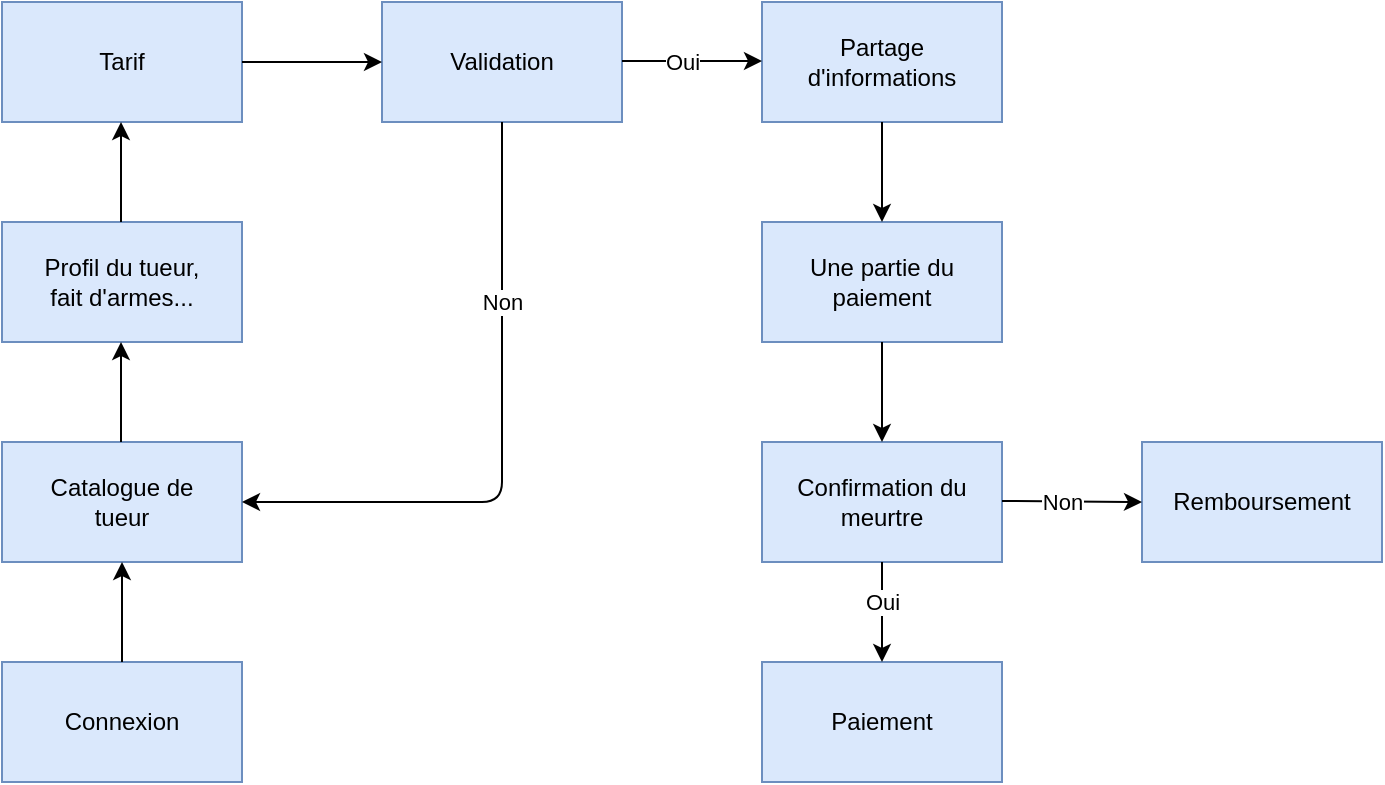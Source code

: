 <mxfile version="13.7.9" type="github" pages="2">
  <diagram id="qxKtfwVfe7dL044rw6AW" name="Idryss">
    <mxGraphModel dx="1422" dy="762" grid="1" gridSize="10" guides="1" tooltips="1" connect="1" arrows="1" fold="1" page="1" pageScale="1" pageWidth="827" pageHeight="1169" math="0" shadow="0">
      <root>
        <mxCell id="9F5hkr3CROsdW2IMc62M-0" />
        <mxCell id="9F5hkr3CROsdW2IMc62M-1" parent="9F5hkr3CROsdW2IMc62M-0" />
        <mxCell id="6q-U7BbYaTHwWy9e8qLr-0" value="Connexion" style="rounded=0;whiteSpace=wrap;html=1;fillColor=#dae8fc;strokeColor=#6c8ebf;" vertex="1" parent="9F5hkr3CROsdW2IMc62M-1">
          <mxGeometry x="100" y="460" width="120" height="60" as="geometry" />
        </mxCell>
        <mxCell id="6q-U7BbYaTHwWy9e8qLr-1" value="Catalogue de&lt;br&gt;tueur" style="rounded=0;whiteSpace=wrap;html=1;fillColor=#dae8fc;strokeColor=#6c8ebf;" vertex="1" parent="9F5hkr3CROsdW2IMc62M-1">
          <mxGeometry x="100" y="350" width="120" height="60" as="geometry" />
        </mxCell>
        <mxCell id="6q-U7BbYaTHwWy9e8qLr-2" value="Profil du tueur,&lt;br&gt;fait d&#39;armes..." style="rounded=0;whiteSpace=wrap;html=1;fillColor=#dae8fc;strokeColor=#6c8ebf;" vertex="1" parent="9F5hkr3CROsdW2IMc62M-1">
          <mxGeometry x="100" y="240" width="120" height="60" as="geometry" />
        </mxCell>
        <mxCell id="6q-U7BbYaTHwWy9e8qLr-3" value="Tarif" style="rounded=0;whiteSpace=wrap;html=1;fillColor=#dae8fc;strokeColor=#6c8ebf;" vertex="1" parent="9F5hkr3CROsdW2IMc62M-1">
          <mxGeometry x="100" y="130" width="120" height="60" as="geometry" />
        </mxCell>
        <mxCell id="6q-U7BbYaTHwWy9e8qLr-4" value="Validation" style="rounded=0;whiteSpace=wrap;html=1;fillColor=#dae8fc;strokeColor=#6c8ebf;" vertex="1" parent="9F5hkr3CROsdW2IMc62M-1">
          <mxGeometry x="290" y="130" width="120" height="60" as="geometry" />
        </mxCell>
        <mxCell id="6q-U7BbYaTHwWy9e8qLr-5" value="Partage&lt;br&gt;d&#39;informations" style="rounded=0;whiteSpace=wrap;html=1;fillColor=#dae8fc;strokeColor=#6c8ebf;" vertex="1" parent="9F5hkr3CROsdW2IMc62M-1">
          <mxGeometry x="480" y="130" width="120" height="60" as="geometry" />
        </mxCell>
        <mxCell id="6q-U7BbYaTHwWy9e8qLr-6" value="Une partie du&lt;br&gt;paiement" style="rounded=0;whiteSpace=wrap;html=1;fillColor=#dae8fc;strokeColor=#6c8ebf;" vertex="1" parent="9F5hkr3CROsdW2IMc62M-1">
          <mxGeometry x="480" y="240" width="120" height="60" as="geometry" />
        </mxCell>
        <mxCell id="6q-U7BbYaTHwWy9e8qLr-7" value="Confirmation du meurtre" style="rounded=0;whiteSpace=wrap;html=1;fillColor=#dae8fc;strokeColor=#6c8ebf;" vertex="1" parent="9F5hkr3CROsdW2IMc62M-1">
          <mxGeometry x="480" y="350" width="120" height="60" as="geometry" />
        </mxCell>
        <mxCell id="6q-U7BbYaTHwWy9e8qLr-8" value="Paiement" style="rounded=0;whiteSpace=wrap;html=1;fillColor=#dae8fc;strokeColor=#6c8ebf;" vertex="1" parent="9F5hkr3CROsdW2IMc62M-1">
          <mxGeometry x="480" y="460" width="120" height="60" as="geometry" />
        </mxCell>
        <mxCell id="6q-U7BbYaTHwWy9e8qLr-9" value="Remboursement" style="rounded=0;whiteSpace=wrap;html=1;fillColor=#dae8fc;strokeColor=#6c8ebf;" vertex="1" parent="9F5hkr3CROsdW2IMc62M-1">
          <mxGeometry x="670" y="350" width="120" height="60" as="geometry" />
        </mxCell>
        <mxCell id="6q-U7BbYaTHwWy9e8qLr-10" value="" style="endArrow=classic;html=1;exitX=0.5;exitY=0;exitDx=0;exitDy=0;entryX=0.5;entryY=1;entryDx=0;entryDy=0;" edge="1" parent="9F5hkr3CROsdW2IMc62M-1" source="6q-U7BbYaTHwWy9e8qLr-0" target="6q-U7BbYaTHwWy9e8qLr-1">
          <mxGeometry width="50" height="50" relative="1" as="geometry">
            <mxPoint x="350" y="420" as="sourcePoint" />
            <mxPoint x="400" y="370" as="targetPoint" />
          </mxGeometry>
        </mxCell>
        <mxCell id="6q-U7BbYaTHwWy9e8qLr-11" value="" style="endArrow=classic;html=1;exitX=0.5;exitY=0;exitDx=0;exitDy=0;entryX=0.5;entryY=1;entryDx=0;entryDy=0;" edge="1" parent="9F5hkr3CROsdW2IMc62M-1">
          <mxGeometry width="50" height="50" relative="1" as="geometry">
            <mxPoint x="159.5" y="350" as="sourcePoint" />
            <mxPoint x="159.5" y="300" as="targetPoint" />
          </mxGeometry>
        </mxCell>
        <mxCell id="6q-U7BbYaTHwWy9e8qLr-12" value="" style="endArrow=classic;html=1;exitX=0.5;exitY=0;exitDx=0;exitDy=0;entryX=0.5;entryY=1;entryDx=0;entryDy=0;" edge="1" parent="9F5hkr3CROsdW2IMc62M-1">
          <mxGeometry width="50" height="50" relative="1" as="geometry">
            <mxPoint x="159.5" y="240" as="sourcePoint" />
            <mxPoint x="159.5" y="190" as="targetPoint" />
          </mxGeometry>
        </mxCell>
        <mxCell id="6q-U7BbYaTHwWy9e8qLr-13" value="" style="endArrow=classic;html=1;exitX=1;exitY=0.5;exitDx=0;exitDy=0;entryX=0;entryY=0.5;entryDx=0;entryDy=0;" edge="1" parent="9F5hkr3CROsdW2IMc62M-1" source="6q-U7BbYaTHwWy9e8qLr-3" target="6q-U7BbYaTHwWy9e8qLr-4">
          <mxGeometry width="50" height="50" relative="1" as="geometry">
            <mxPoint x="250" y="190" as="sourcePoint" />
            <mxPoint x="250" y="140" as="targetPoint" />
          </mxGeometry>
        </mxCell>
        <mxCell id="6q-U7BbYaTHwWy9e8qLr-14" value="" style="endArrow=classic;html=1;exitX=1;exitY=0.5;exitDx=0;exitDy=0;entryX=0;entryY=0.5;entryDx=0;entryDy=0;" edge="1" parent="9F5hkr3CROsdW2IMc62M-1">
          <mxGeometry width="50" height="50" relative="1" as="geometry">
            <mxPoint x="410" y="159.5" as="sourcePoint" />
            <mxPoint x="480" y="159.5" as="targetPoint" />
          </mxGeometry>
        </mxCell>
        <mxCell id="3GQKLL4JgbFitVBlbtSY-3" value="Oui" style="edgeLabel;html=1;align=center;verticalAlign=middle;resizable=0;points=[];" vertex="1" connectable="0" parent="6q-U7BbYaTHwWy9e8qLr-14">
          <mxGeometry x="-0.486" y="-1" relative="1" as="geometry">
            <mxPoint x="12" y="-0.5" as="offset" />
          </mxGeometry>
        </mxCell>
        <mxCell id="6q-U7BbYaTHwWy9e8qLr-15" value="" style="endArrow=classic;html=1;exitX=0.5;exitY=1;exitDx=0;exitDy=0;entryX=0.5;entryY=0;entryDx=0;entryDy=0;" edge="1" parent="9F5hkr3CROsdW2IMc62M-1" source="6q-U7BbYaTHwWy9e8qLr-5" target="6q-U7BbYaTHwWy9e8qLr-6">
          <mxGeometry width="50" height="50" relative="1" as="geometry">
            <mxPoint x="169.5" y="250" as="sourcePoint" />
            <mxPoint x="169.5" y="200" as="targetPoint" />
          </mxGeometry>
        </mxCell>
        <mxCell id="6q-U7BbYaTHwWy9e8qLr-16" value="" style="endArrow=classic;html=1;exitX=0.5;exitY=1;exitDx=0;exitDy=0;entryX=0.5;entryY=0;entryDx=0;entryDy=0;" edge="1" parent="9F5hkr3CROsdW2IMc62M-1" source="6q-U7BbYaTHwWy9e8qLr-6" target="6q-U7BbYaTHwWy9e8qLr-7">
          <mxGeometry width="50" height="50" relative="1" as="geometry">
            <mxPoint x="550" y="200" as="sourcePoint" />
            <mxPoint x="550" y="250" as="targetPoint" />
          </mxGeometry>
        </mxCell>
        <mxCell id="6q-U7BbYaTHwWy9e8qLr-17" value="" style="endArrow=classic;html=1;exitX=0.5;exitY=1;exitDx=0;exitDy=0;entryX=0.5;entryY=0;entryDx=0;entryDy=0;" edge="1" parent="9F5hkr3CROsdW2IMc62M-1" source="6q-U7BbYaTHwWy9e8qLr-7" target="6q-U7BbYaTHwWy9e8qLr-8">
          <mxGeometry width="50" height="50" relative="1" as="geometry">
            <mxPoint x="550" y="310" as="sourcePoint" />
            <mxPoint x="550" y="360" as="targetPoint" />
            <Array as="points" />
          </mxGeometry>
        </mxCell>
        <mxCell id="3GQKLL4JgbFitVBlbtSY-0" value="Oui" style="edgeLabel;html=1;align=center;verticalAlign=middle;resizable=0;points=[];" vertex="1" connectable="0" parent="6q-U7BbYaTHwWy9e8qLr-17">
          <mxGeometry x="-0.44" y="-1" relative="1" as="geometry">
            <mxPoint x="1" y="6" as="offset" />
          </mxGeometry>
        </mxCell>
        <mxCell id="3GQKLL4JgbFitVBlbtSY-1" value="" style="endArrow=classic;html=1;exitX=1;exitY=0.5;exitDx=0;exitDy=0;entryX=0;entryY=0.5;entryDx=0;entryDy=0;" edge="1" parent="9F5hkr3CROsdW2IMc62M-1" target="6q-U7BbYaTHwWy9e8qLr-9">
          <mxGeometry width="50" height="50" relative="1" as="geometry">
            <mxPoint x="600" y="379.5" as="sourcePoint" />
            <mxPoint x="670" y="379.5" as="targetPoint" />
          </mxGeometry>
        </mxCell>
        <mxCell id="3GQKLL4JgbFitVBlbtSY-2" value="Non" style="edgeLabel;html=1;align=center;verticalAlign=middle;resizable=0;points=[];" vertex="1" connectable="0" parent="3GQKLL4JgbFitVBlbtSY-1">
          <mxGeometry x="-0.314" y="-1" relative="1" as="geometry">
            <mxPoint x="6.01" y="-0.67" as="offset" />
          </mxGeometry>
        </mxCell>
        <mxCell id="3GQKLL4JgbFitVBlbtSY-4" value="" style="endArrow=classic;html=1;exitX=0.5;exitY=1;exitDx=0;exitDy=0;entryX=1;entryY=0.5;entryDx=0;entryDy=0;" edge="1" parent="9F5hkr3CROsdW2IMc62M-1" source="6q-U7BbYaTHwWy9e8qLr-4" target="6q-U7BbYaTHwWy9e8qLr-1">
          <mxGeometry width="50" height="50" relative="1" as="geometry">
            <mxPoint x="390" y="480" as="sourcePoint" />
            <mxPoint x="230" y="390" as="targetPoint" />
            <Array as="points">
              <mxPoint x="350" y="380" />
            </Array>
          </mxGeometry>
        </mxCell>
        <mxCell id="3GQKLL4JgbFitVBlbtSY-5" value="Non" style="edgeLabel;html=1;align=center;verticalAlign=middle;resizable=0;points=[];" vertex="1" connectable="0" parent="3GQKLL4JgbFitVBlbtSY-4">
          <mxGeometry x="-0.225" relative="1" as="geometry">
            <mxPoint y="-34" as="offset" />
          </mxGeometry>
        </mxCell>
      </root>
    </mxGraphModel>
  </diagram>
  <diagram name="Jean" id="e7e014a7-5840-1c2e-5031-d8a46d1fe8dd">
    <mxGraphModel dx="1422" dy="762" grid="1" gridSize="10" guides="1" tooltips="1" connect="1" arrows="1" fold="1" page="1" pageScale="1" pageWidth="1169" pageHeight="826" background="#ffffff" math="0" shadow="0">
      <root>
        <mxCell id="0" />
        <mxCell id="1" parent="0" />
        <mxCell id="2" value="Connexion" style="swimlane;whiteSpace=wrap" parent="1" vertex="1">
          <mxGeometry x="30" y="70" width="330" height="290" as="geometry" />
        </mxCell>
        <mxCell id="5" value="" style="ellipse;shape=startState;fillColor=#000000;strokeColor=#ff0000;" parent="2" vertex="1">
          <mxGeometry x="150" y="40" width="30" height="30" as="geometry" />
        </mxCell>
        <mxCell id="6" value="" style="edgeStyle=elbowEdgeStyle;elbow=horizontal;verticalAlign=bottom;endArrow=open;endSize=8;strokeColor=#FF0000;endFill=1;rounded=0;exitX=0;exitY=1;exitDx=0;exitDy=0;entryX=0.5;entryY=0;entryDx=0;entryDy=0;" parent="2" source="5" target="7" edge="1">
          <mxGeometry x="100" y="40" as="geometry">
            <mxPoint x="170" y="100" as="targetPoint" />
            <mxPoint x="100" y="80" as="sourcePoint" />
            <Array as="points">
              <mxPoint x="165" y="90" />
            </Array>
          </mxGeometry>
        </mxCell>
        <mxCell id="7" value="Connexion" style="" parent="2" vertex="1">
          <mxGeometry x="110" y="120" width="110" height="50" as="geometry" />
        </mxCell>
        <mxCell id="9" value="" style="endArrow=open;strokeColor=#FF0000;endFill=1;rounded=0;entryX=0.5;entryY=0;entryDx=0;entryDy=0;" parent="2" source="7" target="SvhvLugHfwUA9m5zu3sA-56" edge="1">
          <mxGeometry relative="1" as="geometry">
            <mxPoint x="165" y="220" as="targetPoint" />
          </mxGeometry>
        </mxCell>
        <mxCell id="11" value="" style="endArrow=open;strokeColor=#FF0000;endFill=1;rounded=0;entryX=0;entryY=0.5;entryDx=0;entryDy=0;exitX=0;exitY=0.5;exitDx=0;exitDy=0;" parent="2" source="SvhvLugHfwUA9m5zu3sA-56" target="7" edge="1">
          <mxGeometry relative="1" as="geometry">
            <mxPoint x="110" y="245" as="sourcePoint" />
            <mxPoint x="10" y="130" as="targetPoint" />
            <Array as="points">
              <mxPoint x="70" y="240" />
              <mxPoint x="70" y="145" />
            </Array>
          </mxGeometry>
        </mxCell>
        <mxCell id="SvhvLugHfwUA9m5zu3sA-58" value="Non" style="edgeLabel;html=1;align=center;verticalAlign=middle;resizable=0;points=[];" parent="11" vertex="1" connectable="0">
          <mxGeometry x="-0.074" y="-1" relative="1" as="geometry">
            <mxPoint as="offset" />
          </mxGeometry>
        </mxCell>
        <mxCell id="SvhvLugHfwUA9m5zu3sA-56" value="Valide ?" style="rhombus;fillColor=#ffffc0;strokeColor=#ff0000;" parent="2" vertex="1">
          <mxGeometry x="125" y="220" width="80" height="40" as="geometry" />
        </mxCell>
        <mxCell id="3" value="Catalogue" style="swimlane;whiteSpace=wrap" parent="1" vertex="1">
          <mxGeometry x="400" y="280" width="320" height="570" as="geometry" />
        </mxCell>
        <mxCell id="13" value="" style="ellipse;shape=startState;fillColor=#000000;strokeColor=#ff0000;" parent="3" vertex="1">
          <mxGeometry x="140" y="50" width="30" height="30" as="geometry" />
        </mxCell>
        <mxCell id="14" value="" style="edgeStyle=elbowEdgeStyle;elbow=horizontal;verticalAlign=bottom;endArrow=open;endSize=8;strokeColor=#FF0000;endFill=1;rounded=0" parent="3" source="13" target="15" edge="1">
          <mxGeometry x="46.5" y="20" as="geometry">
            <mxPoint x="61.5" y="90" as="targetPoint" />
          </mxGeometry>
        </mxCell>
        <mxCell id="15" value="Visionnage&#xa;du catalogue" style="" parent="3" vertex="1">
          <mxGeometry x="100" y="110" width="110" height="50" as="geometry" />
        </mxCell>
        <mxCell id="17" value="" style="endArrow=open;strokeColor=#FF0000;endFill=1;rounded=0" parent="3" source="15" edge="1">
          <mxGeometry relative="1" as="geometry">
            <mxPoint x="155" y="200" as="targetPoint" />
          </mxGeometry>
        </mxCell>
        <mxCell id="SvhvLugHfwUA9m5zu3sA-60" value="" style="endArrow=open;strokeColor=#FF0000;endFill=1;rounded=0;exitX=1;exitY=0.5;exitDx=0;exitDy=0;entryX=1;entryY=0.5;entryDx=0;entryDy=0;" parent="3" source="SvhvLugHfwUA9m5zu3sA-61" target="15" edge="1">
          <mxGeometry relative="1" as="geometry">
            <mxPoint x="210" y="212.5" as="sourcePoint" />
            <mxPoint x="270" y="213" as="targetPoint" />
            <Array as="points">
              <mxPoint x="240" y="220" />
              <mxPoint x="240" y="135" />
            </Array>
          </mxGeometry>
        </mxCell>
        <mxCell id="SvhvLugHfwUA9m5zu3sA-62" value="Non" style="edgeLabel;html=1;align=center;verticalAlign=middle;resizable=0;points=[];" parent="SvhvLugHfwUA9m5zu3sA-60" vertex="1" connectable="0">
          <mxGeometry x="0.263" y="-3" relative="1" as="geometry">
            <mxPoint x="-3" y="16" as="offset" />
          </mxGeometry>
        </mxCell>
        <mxCell id="SvhvLugHfwUA9m5zu3sA-61" value="Profil intéressant" style="rhombus;fillColor=#ffffc0;strokeColor=#ff0000;" parent="3" vertex="1">
          <mxGeometry x="115" y="200" width="80" height="40" as="geometry" />
        </mxCell>
        <mxCell id="hSNW1GyjgXjB87OLe-Su-52" value="Remboursement&#xa;+ dédommagement" style="" vertex="1" parent="3">
          <mxGeometry x="20" y="490" width="110" height="40" as="geometry" />
        </mxCell>
        <mxCell id="hSNW1GyjgXjB87OLe-Su-54" value="" style="endArrow=open;strokeColor=#FF0000;endFill=1;rounded=0;exitX=0.25;exitY=0;exitDx=0;exitDy=0;entryX=0;entryY=0.5;entryDx=0;entryDy=0;" edge="1" parent="3" source="hSNW1GyjgXjB87OLe-Su-52" target="15">
          <mxGeometry relative="1" as="geometry">
            <mxPoint x="48" y="140" as="targetPoint" />
            <mxPoint x="80" y="370" as="sourcePoint" />
            <Array as="points">
              <mxPoint x="48" y="135" />
            </Array>
          </mxGeometry>
        </mxCell>
        <mxCell id="4" value="Informations &amp; Paiement" style="swimlane;whiteSpace=wrap" parent="1" vertex="1">
          <mxGeometry x="760" y="520" width="280" height="500" as="geometry" />
        </mxCell>
        <mxCell id="33" value="Dernière partie&#xa;du paiement" style="" parent="4" vertex="1">
          <mxGeometry x="85" y="360" width="110" height="50" as="geometry" />
        </mxCell>
        <mxCell id="38" value="" style="ellipse;shape=endState;fillColor=#000000;strokeColor=#ff0000" parent="4" vertex="1">
          <mxGeometry x="125" y="450" width="30" height="30" as="geometry" />
        </mxCell>
        <mxCell id="39" value="" style="endArrow=open;strokeColor=#FF0000;endFill=1;rounded=0" parent="4" source="33" target="38" edge="1">
          <mxGeometry relative="1" as="geometry" />
        </mxCell>
        <mxCell id="hSNW1GyjgXjB87OLe-Su-39" value="Partage&#xa;d&#39;informations" style="" vertex="1" parent="4">
          <mxGeometry x="90" y="60" width="100" height="40" as="geometry" />
        </mxCell>
        <mxCell id="hSNW1GyjgXjB87OLe-Su-40" value="" style="endArrow=open;strokeColor=#FF0000;endFill=1;rounded=0;entryX=0.5;entryY=0;entryDx=0;entryDy=0;" edge="1" parent="4" target="hSNW1GyjgXjB87OLe-Su-41">
          <mxGeometry relative="1" as="geometry">
            <mxPoint x="139.5" y="150" as="targetPoint" />
            <mxPoint x="139.5" y="100" as="sourcePoint" />
          </mxGeometry>
        </mxCell>
        <mxCell id="hSNW1GyjgXjB87OLe-Su-41" value="Une partie du&#xa;paiement" style="" vertex="1" parent="4">
          <mxGeometry x="90" y="150" width="100" height="40" as="geometry" />
        </mxCell>
        <mxCell id="hSNW1GyjgXjB87OLe-Su-42" value="" style="endArrow=open;strokeColor=#FF0000;endFill=1;rounded=0;entryX=0.5;entryY=0;entryDx=0;entryDy=0;" edge="1" parent="4">
          <mxGeometry relative="1" as="geometry">
            <mxPoint x="140" y="240" as="targetPoint" />
            <mxPoint x="139.5" y="190" as="sourcePoint" />
          </mxGeometry>
        </mxCell>
        <mxCell id="hSNW1GyjgXjB87OLe-Su-44" value="" style="endArrow=open;strokeColor=#FF0000;endFill=1;rounded=0;exitX=0.5;exitY=1;exitDx=0;exitDy=0;" edge="1" parent="4" source="hSNW1GyjgXjB87OLe-Su-46">
          <mxGeometry relative="1" as="geometry">
            <mxPoint x="140" y="360" as="targetPoint" />
            <mxPoint x="139.5" y="306" as="sourcePoint" />
          </mxGeometry>
        </mxCell>
        <mxCell id="hSNW1GyjgXjB87OLe-Su-45" value="Oui" style="edgeLabel;html=1;align=center;verticalAlign=middle;resizable=0;points=[];" vertex="1" connectable="0" parent="hSNW1GyjgXjB87OLe-Su-44">
          <mxGeometry x="-0.28" y="1" relative="1" as="geometry">
            <mxPoint x="-1" y="8" as="offset" />
          </mxGeometry>
        </mxCell>
        <mxCell id="hSNW1GyjgXjB87OLe-Su-46" value="Confirmation&#xa;meurtre" style="rhombus;fillColor=#ffffc0;strokeColor=#ff0000;" vertex="1" parent="4">
          <mxGeometry x="95" y="240" width="90" height="60" as="geometry" />
        </mxCell>
        <mxCell id="SvhvLugHfwUA9m5zu3sA-50" value="" style="endArrow=open;strokeColor=#FF0000;endFill=1;rounded=0;exitX=0.5;exitY=1;exitDx=0;exitDy=0;entryX=0;entryY=0.5;entryDx=0;entryDy=0;" parent="1" source="SvhvLugHfwUA9m5zu3sA-56" target="13" edge="1">
          <mxGeometry relative="1" as="geometry">
            <mxPoint x="195" y="340" as="sourcePoint" />
            <mxPoint x="420" y="330" as="targetPoint" />
            <Array as="points">
              <mxPoint x="195" y="345" />
            </Array>
          </mxGeometry>
        </mxCell>
        <mxCell id="SvhvLugHfwUA9m5zu3sA-59" value="Oui" style="edgeLabel;html=1;align=center;verticalAlign=middle;resizable=0;points=[];" parent="SvhvLugHfwUA9m5zu3sA-50" vertex="1" connectable="0">
          <mxGeometry x="-0.104" y="-2" relative="1" as="geometry">
            <mxPoint as="offset" />
          </mxGeometry>
        </mxCell>
        <mxCell id="19" value="" style="endArrow=open;strokeColor=#FF0000;endFill=1;rounded=0;exitX=0;exitY=1;exitDx=0;exitDy=0;entryX=0;entryY=0.5;entryDx=0;entryDy=0;" parent="1" source="SvhvLugHfwUA9m5zu3sA-61" edge="1" target="hSNW1GyjgXjB87OLe-Su-39">
          <mxGeometry relative="1" as="geometry">
            <mxPoint x="523.5" y="550" as="sourcePoint" />
            <mxPoint x="820" y="600" as="targetPoint" />
            <Array as="points">
              <mxPoint x="535" y="600" />
            </Array>
          </mxGeometry>
        </mxCell>
        <mxCell id="SvhvLugHfwUA9m5zu3sA-63" value="Oui" style="edgeLabel;html=1;align=center;verticalAlign=middle;resizable=0;points=[];" parent="19" vertex="1" connectable="0">
          <mxGeometry x="-0.318" y="-3" relative="1" as="geometry">
            <mxPoint x="57" y="-3" as="offset" />
          </mxGeometry>
        </mxCell>
        <mxCell id="hSNW1GyjgXjB87OLe-Su-48" value="" style="endArrow=open;strokeColor=#FF0000;endFill=1;rounded=0;exitX=0;exitY=0.5;exitDx=0;exitDy=0;entryX=1;entryY=0.5;entryDx=0;entryDy=0;" edge="1" parent="1" source="hSNW1GyjgXjB87OLe-Su-46" target="hSNW1GyjgXjB87OLe-Su-52">
          <mxGeometry relative="1" as="geometry">
            <mxPoint x="550" y="790" as="targetPoint" />
            <mxPoint x="845" y="790" as="sourcePoint" />
          </mxGeometry>
        </mxCell>
        <mxCell id="hSNW1GyjgXjB87OLe-Su-51" value="Non" style="edgeLabel;html=1;align=center;verticalAlign=middle;resizable=0;points=[];" vertex="1" connectable="0" parent="hSNW1GyjgXjB87OLe-Su-48">
          <mxGeometry x="-0.648" y="-2" relative="1" as="geometry">
            <mxPoint x="21" y="2" as="offset" />
          </mxGeometry>
        </mxCell>
      </root>
    </mxGraphModel>
  </diagram>
</mxfile>
